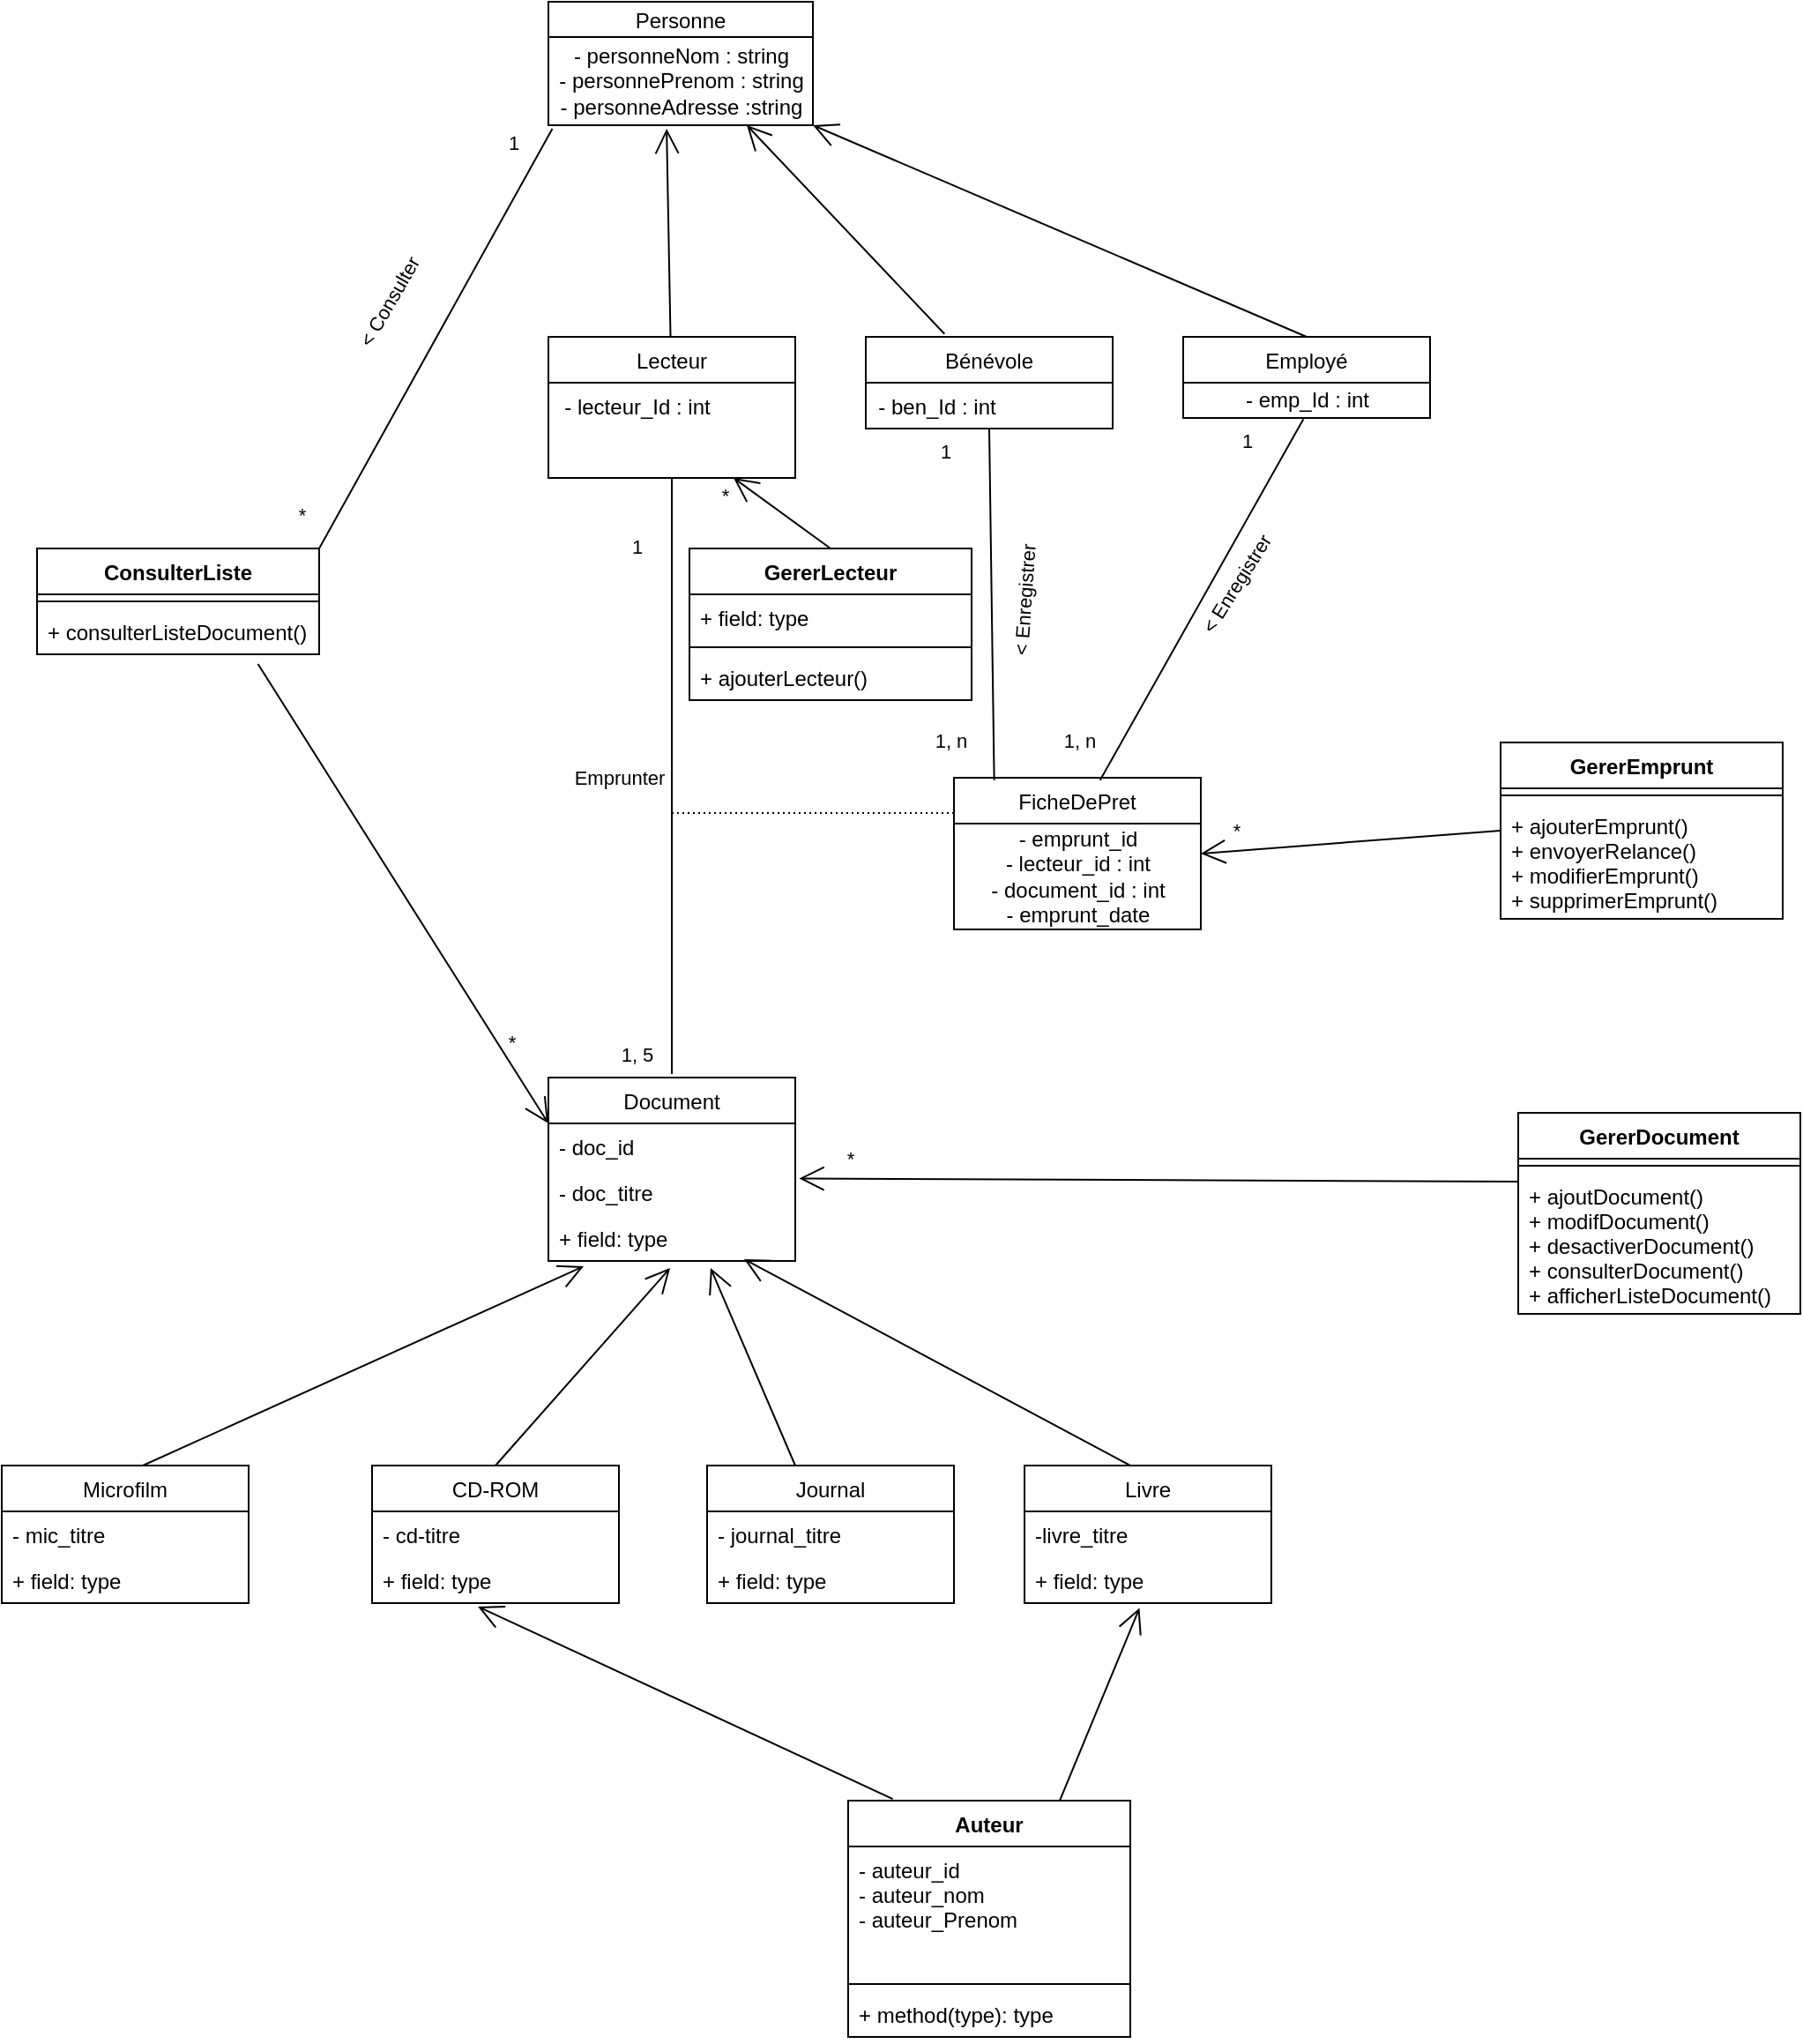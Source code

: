 <mxfile version="13.8.1" type="device"><diagram id="DH7ZW8t3cAgVNmrnWZ0l" name="Page-1"><mxGraphModel dx="2031" dy="1130" grid="1" gridSize="10" guides="1" tooltips="1" connect="1" arrows="1" fold="1" page="1" pageScale="1" pageWidth="3300" pageHeight="4681" math="0" shadow="0"><root><mxCell id="0"/><mxCell id="1" parent="0"/><mxCell id="MbdJpe9_I3-S8JE8sKtt-17" value="" style="endArrow=open;endFill=1;endSize=12;html=1;exitX=0.5;exitY=0;exitDx=0;exitDy=0;entryX=1;entryY=1;entryDx=0;entryDy=0;" edge="1" parent="1" source="MbdJpe9_I3-S8JE8sKtt-13" target="MbdJpe9_I3-S8JE8sKtt-1"><mxGeometry width="160" relative="1" as="geometry"><mxPoint x="960" y="280" as="sourcePoint"/><mxPoint x="1070" y="100" as="targetPoint"/></mxGeometry></mxCell><mxCell id="MbdJpe9_I3-S8JE8sKtt-18" value="" style="endArrow=open;endFill=1;endSize=12;html=1;entryX=0.447;entryY=1.039;entryDx=0;entryDy=0;entryPerimeter=0;" edge="1" parent="1" source="MbdJpe9_I3-S8JE8sKtt-9" target="MbdJpe9_I3-S8JE8sKtt-90"><mxGeometry width="160" relative="1" as="geometry"><mxPoint x="960" y="280" as="sourcePoint"/><mxPoint x="1010" y="160" as="targetPoint"/></mxGeometry></mxCell><mxCell id="MbdJpe9_I3-S8JE8sKtt-19" value="Document" style="swimlane;fontStyle=0;childLayout=stackLayout;horizontal=1;startSize=26;fillColor=none;horizontalStack=0;resizeParent=1;resizeParentMax=0;resizeLast=0;collapsible=1;marginBottom=0;" vertex="1" parent="1"><mxGeometry x="940" y="660" width="140" height="104" as="geometry"/></mxCell><mxCell id="MbdJpe9_I3-S8JE8sKtt-20" value="- doc_id" style="text;strokeColor=none;fillColor=none;align=left;verticalAlign=top;spacingLeft=4;spacingRight=4;overflow=hidden;rotatable=0;points=[[0,0.5],[1,0.5]];portConstraint=eastwest;" vertex="1" parent="MbdJpe9_I3-S8JE8sKtt-19"><mxGeometry y="26" width="140" height="26" as="geometry"/></mxCell><mxCell id="MbdJpe9_I3-S8JE8sKtt-21" value="- doc_titre" style="text;strokeColor=none;fillColor=none;align=left;verticalAlign=top;spacingLeft=4;spacingRight=4;overflow=hidden;rotatable=0;points=[[0,0.5],[1,0.5]];portConstraint=eastwest;" vertex="1" parent="MbdJpe9_I3-S8JE8sKtt-19"><mxGeometry y="52" width="140" height="26" as="geometry"/></mxCell><mxCell id="MbdJpe9_I3-S8JE8sKtt-22" value="+ field: type" style="text;strokeColor=none;fillColor=none;align=left;verticalAlign=top;spacingLeft=4;spacingRight=4;overflow=hidden;rotatable=0;points=[[0,0.5],[1,0.5]];portConstraint=eastwest;" vertex="1" parent="MbdJpe9_I3-S8JE8sKtt-19"><mxGeometry y="78" width="140" height="26" as="geometry"/></mxCell><mxCell id="MbdJpe9_I3-S8JE8sKtt-23" value="" style="endArrow=open;endFill=1;endSize=12;html=1;entryX=0.143;entryY=1.115;entryDx=0;entryDy=0;entryPerimeter=0;" edge="1" parent="1" target="MbdJpe9_I3-S8JE8sKtt-22"><mxGeometry width="160" relative="1" as="geometry"><mxPoint x="710" y="880" as="sourcePoint"/><mxPoint x="980" y="810" as="targetPoint"/></mxGeometry></mxCell><mxCell id="MbdJpe9_I3-S8JE8sKtt-24" value="" style="endArrow=open;endFill=1;endSize=12;html=1;entryX=0.493;entryY=1.154;entryDx=0;entryDy=0;entryPerimeter=0;" edge="1" parent="1" target="MbdJpe9_I3-S8JE8sKtt-22"><mxGeometry width="160" relative="1" as="geometry"><mxPoint x="910" y="880" as="sourcePoint"/><mxPoint x="1120" y="730" as="targetPoint"/></mxGeometry></mxCell><mxCell id="MbdJpe9_I3-S8JE8sKtt-25" value="" style="endArrow=open;endFill=1;endSize=12;html=1;entryX=0.793;entryY=0.962;entryDx=0;entryDy=0;entryPerimeter=0;" edge="1" parent="1" target="MbdJpe9_I3-S8JE8sKtt-22"><mxGeometry width="160" relative="1" as="geometry"><mxPoint x="1270" y="880" as="sourcePoint"/><mxPoint x="1120" y="730" as="targetPoint"/></mxGeometry></mxCell><mxCell id="MbdJpe9_I3-S8JE8sKtt-26" value="" style="endArrow=open;endFill=1;endSize=12;html=1;entryX=0.657;entryY=1.154;entryDx=0;entryDy=0;entryPerimeter=0;" edge="1" parent="1" target="MbdJpe9_I3-S8JE8sKtt-22"><mxGeometry width="160" relative="1" as="geometry"><mxPoint x="1080" y="880" as="sourcePoint"/><mxPoint x="1120" y="730" as="targetPoint"/></mxGeometry></mxCell><mxCell id="MbdJpe9_I3-S8JE8sKtt-27" value="Microfilm" style="swimlane;fontStyle=0;childLayout=stackLayout;horizontal=1;startSize=26;fillColor=none;horizontalStack=0;resizeParent=1;resizeParentMax=0;resizeLast=0;collapsible=1;marginBottom=0;" vertex="1" parent="1"><mxGeometry x="630" y="880" width="140" height="78" as="geometry"/></mxCell><mxCell id="MbdJpe9_I3-S8JE8sKtt-29" value="- mic_titre" style="text;strokeColor=none;fillColor=none;align=left;verticalAlign=top;spacingLeft=4;spacingRight=4;overflow=hidden;rotatable=0;points=[[0,0.5],[1,0.5]];portConstraint=eastwest;" vertex="1" parent="MbdJpe9_I3-S8JE8sKtt-27"><mxGeometry y="26" width="140" height="26" as="geometry"/></mxCell><mxCell id="MbdJpe9_I3-S8JE8sKtt-30" value="+ field: type" style="text;strokeColor=none;fillColor=none;align=left;verticalAlign=top;spacingLeft=4;spacingRight=4;overflow=hidden;rotatable=0;points=[[0,0.5],[1,0.5]];portConstraint=eastwest;" vertex="1" parent="MbdJpe9_I3-S8JE8sKtt-27"><mxGeometry y="52" width="140" height="26" as="geometry"/></mxCell><mxCell id="MbdJpe9_I3-S8JE8sKtt-31" value="Livre" style="swimlane;fontStyle=0;childLayout=stackLayout;horizontal=1;startSize=26;fillColor=none;horizontalStack=0;resizeParent=1;resizeParentMax=0;resizeLast=0;collapsible=1;marginBottom=0;" vertex="1" parent="1"><mxGeometry x="1210" y="880" width="140" height="78" as="geometry"/></mxCell><mxCell id="MbdJpe9_I3-S8JE8sKtt-33" value="-livre_titre" style="text;strokeColor=none;fillColor=none;align=left;verticalAlign=top;spacingLeft=4;spacingRight=4;overflow=hidden;rotatable=0;points=[[0,0.5],[1,0.5]];portConstraint=eastwest;" vertex="1" parent="MbdJpe9_I3-S8JE8sKtt-31"><mxGeometry y="26" width="140" height="26" as="geometry"/></mxCell><mxCell id="MbdJpe9_I3-S8JE8sKtt-34" value="+ field: type" style="text;strokeColor=none;fillColor=none;align=left;verticalAlign=top;spacingLeft=4;spacingRight=4;overflow=hidden;rotatable=0;points=[[0,0.5],[1,0.5]];portConstraint=eastwest;" vertex="1" parent="MbdJpe9_I3-S8JE8sKtt-31"><mxGeometry y="52" width="140" height="26" as="geometry"/></mxCell><mxCell id="MbdJpe9_I3-S8JE8sKtt-35" value="CD-ROM" style="swimlane;fontStyle=0;childLayout=stackLayout;horizontal=1;startSize=26;fillColor=none;horizontalStack=0;resizeParent=1;resizeParentMax=0;resizeLast=0;collapsible=1;marginBottom=0;" vertex="1" parent="1"><mxGeometry x="840" y="880" width="140" height="78" as="geometry"/></mxCell><mxCell id="MbdJpe9_I3-S8JE8sKtt-37" value="- cd-titre" style="text;strokeColor=none;fillColor=none;align=left;verticalAlign=top;spacingLeft=4;spacingRight=4;overflow=hidden;rotatable=0;points=[[0,0.5],[1,0.5]];portConstraint=eastwest;" vertex="1" parent="MbdJpe9_I3-S8JE8sKtt-35"><mxGeometry y="26" width="140" height="26" as="geometry"/></mxCell><mxCell id="MbdJpe9_I3-S8JE8sKtt-38" value="+ field: type" style="text;strokeColor=none;fillColor=none;align=left;verticalAlign=top;spacingLeft=4;spacingRight=4;overflow=hidden;rotatable=0;points=[[0,0.5],[1,0.5]];portConstraint=eastwest;" vertex="1" parent="MbdJpe9_I3-S8JE8sKtt-35"><mxGeometry y="52" width="140" height="26" as="geometry"/></mxCell><mxCell id="MbdJpe9_I3-S8JE8sKtt-39" value="" style="text;strokeColor=none;fillColor=none;align=left;verticalAlign=middle;spacingTop=-1;spacingLeft=4;spacingRight=4;rotatable=0;labelPosition=right;points=[];portConstraint=eastwest;" vertex="1" parent="1"><mxGeometry x="1030" y="730" width="20" height="14" as="geometry"/></mxCell><mxCell id="MbdJpe9_I3-S8JE8sKtt-40" value="Journal" style="swimlane;fontStyle=0;childLayout=stackLayout;horizontal=1;startSize=26;fillColor=none;horizontalStack=0;resizeParent=1;resizeParentMax=0;resizeLast=0;collapsible=1;marginBottom=0;" vertex="1" parent="1"><mxGeometry x="1030" y="880" width="140" height="78" as="geometry"/></mxCell><mxCell id="MbdJpe9_I3-S8JE8sKtt-42" value="- journal_titre" style="text;strokeColor=none;fillColor=none;align=left;verticalAlign=top;spacingLeft=4;spacingRight=4;overflow=hidden;rotatable=0;points=[[0,0.5],[1,0.5]];portConstraint=eastwest;" vertex="1" parent="MbdJpe9_I3-S8JE8sKtt-40"><mxGeometry y="26" width="140" height="26" as="geometry"/></mxCell><mxCell id="MbdJpe9_I3-S8JE8sKtt-43" value="+ field: type" style="text;strokeColor=none;fillColor=none;align=left;verticalAlign=top;spacingLeft=4;spacingRight=4;overflow=hidden;rotatable=0;points=[[0,0.5],[1,0.5]];portConstraint=eastwest;" vertex="1" parent="MbdJpe9_I3-S8JE8sKtt-40"><mxGeometry y="52" width="140" height="26" as="geometry"/></mxCell><mxCell id="MbdJpe9_I3-S8JE8sKtt-44" value="" style="endArrow=none;html=1;rounded=0;entryX=0.5;entryY=1;entryDx=0;entryDy=0;exitX=0.5;exitY=0;exitDx=0;exitDy=0;" edge="1" parent="1" target="MbdJpe9_I3-S8JE8sKtt-9"><mxGeometry relative="1" as="geometry"><mxPoint x="1010" y="658" as="sourcePoint"/><mxPoint x="1010" y="290" as="targetPoint"/></mxGeometry></mxCell><mxCell id="MbdJpe9_I3-S8JE8sKtt-52" value="1" style="edgeLabel;html=1;align=center;verticalAlign=middle;resizable=0;points=[];" vertex="1" connectable="0" parent="MbdJpe9_I3-S8JE8sKtt-44"><mxGeometry x="0.946" y="1" relative="1" as="geometry"><mxPoint x="-19" y="29.65" as="offset"/></mxGeometry></mxCell><mxCell id="MbdJpe9_I3-S8JE8sKtt-53" value="1, 5" style="edgeLabel;html=1;align=center;verticalAlign=middle;resizable=0;points=[];" vertex="1" connectable="0" parent="MbdJpe9_I3-S8JE8sKtt-44"><mxGeometry x="-0.935" y="-2" relative="1" as="geometry"><mxPoint x="-22" as="offset"/></mxGeometry></mxCell><mxCell id="MbdJpe9_I3-S8JE8sKtt-56" value="Emprunter" style="edgeLabel;html=1;align=center;verticalAlign=middle;resizable=0;points=[];" vertex="1" connectable="0" parent="MbdJpe9_I3-S8JE8sKtt-44"><mxGeometry x="0.06" y="-2" relative="1" as="geometry"><mxPoint x="-32" y="10.82" as="offset"/></mxGeometry></mxCell><mxCell id="MbdJpe9_I3-S8JE8sKtt-45" value="" style="endArrow=none;html=1;rounded=0;dashed=1;dashPattern=1 2;" edge="1" parent="1"><mxGeometry relative="1" as="geometry"><mxPoint x="1010" y="510" as="sourcePoint"/><mxPoint x="1170" y="510" as="targetPoint"/></mxGeometry></mxCell><mxCell id="MbdJpe9_I3-S8JE8sKtt-9" value="Lecteur" style="swimlane;fontStyle=0;childLayout=stackLayout;horizontal=1;startSize=26;fillColor=none;horizontalStack=0;resizeParent=1;resizeParentMax=0;resizeLast=0;collapsible=1;marginBottom=0;" vertex="1" parent="1"><mxGeometry x="940" y="240" width="140" height="80" as="geometry"/></mxCell><mxCell id="MbdJpe9_I3-S8JE8sKtt-51" value="" style="endArrow=none;html=1;rounded=0;entryX=0.487;entryY=1.032;entryDx=0;entryDy=0;exitX=0.592;exitY=0.016;exitDx=0;exitDy=0;entryPerimeter=0;exitPerimeter=0;" edge="1" parent="1" source="MbdJpe9_I3-S8JE8sKtt-47" target="MbdJpe9_I3-S8JE8sKtt-87"><mxGeometry relative="1" as="geometry"><mxPoint x="1250.0" y="494" as="sourcePoint"/><mxPoint x="1380.0" y="290" as="targetPoint"/></mxGeometry></mxCell><mxCell id="MbdJpe9_I3-S8JE8sKtt-54" value="1" style="edgeLabel;html=1;align=center;verticalAlign=middle;resizable=0;points=[];" vertex="1" connectable="0" parent="MbdJpe9_I3-S8JE8sKtt-51"><mxGeometry x="0.876" y="1" relative="1" as="geometry"><mxPoint x="-24" as="offset"/></mxGeometry></mxCell><mxCell id="MbdJpe9_I3-S8JE8sKtt-55" value="1, n" style="edgeLabel;html=1;align=center;verticalAlign=middle;resizable=0;points=[];" vertex="1" connectable="0" parent="MbdJpe9_I3-S8JE8sKtt-51"><mxGeometry x="-0.775" relative="1" as="geometry"><mxPoint x="-25" as="offset"/></mxGeometry></mxCell><mxCell id="MbdJpe9_I3-S8JE8sKtt-57" value="&amp;lt; Enregistrer" style="edgeLabel;html=1;align=center;verticalAlign=middle;resizable=0;points=[];rotation=-58;" vertex="1" connectable="0" parent="MbdJpe9_I3-S8JE8sKtt-51"><mxGeometry x="0.112" y="-2" relative="1" as="geometry"><mxPoint x="11.3" y="1.43" as="offset"/></mxGeometry></mxCell><mxCell id="MbdJpe9_I3-S8JE8sKtt-47" value="FicheDePret" style="swimlane;fontStyle=0;childLayout=stackLayout;horizontal=1;startSize=26;fillColor=none;horizontalStack=0;resizeParent=1;resizeParentMax=0;resizeLast=0;collapsible=1;marginBottom=0;" vertex="1" parent="1"><mxGeometry x="1170" y="490" width="140" height="86" as="geometry"/></mxCell><mxCell id="MbdJpe9_I3-S8JE8sKtt-91" value="&lt;div&gt;- emprunt_id&lt;br&gt;&lt;/div&gt;&lt;div&gt;- lecteur_id : int&lt;/div&gt;&lt;div&gt;- document_id : int&lt;/div&gt;&lt;div&gt;- emprunt_date&lt;br&gt;&lt;/div&gt;" style="text;html=1;align=center;verticalAlign=middle;resizable=0;points=[];autosize=1;" vertex="1" parent="MbdJpe9_I3-S8JE8sKtt-47"><mxGeometry y="26" width="140" height="60" as="geometry"/></mxCell><mxCell id="MbdJpe9_I3-S8JE8sKtt-1" value="Personne" style="swimlane;fontStyle=0;childLayout=stackLayout;horizontal=1;startSize=20;fillColor=none;horizontalStack=0;resizeParent=1;resizeParentMax=0;resizeLast=0;collapsible=1;marginBottom=0;" vertex="1" parent="1"><mxGeometry x="940" y="50" width="150" height="70" as="geometry"/></mxCell><mxCell id="MbdJpe9_I3-S8JE8sKtt-90" value="&lt;div&gt;- personneNom : string&lt;br&gt;&lt;/div&gt;&lt;div&gt;- personnePrenom : string&lt;br&gt;&lt;/div&gt;&lt;div&gt;- personneAdresse :string&lt;br&gt;&lt;/div&gt;" style="text;html=1;align=center;verticalAlign=middle;resizable=0;points=[];autosize=1;" vertex="1" parent="MbdJpe9_I3-S8JE8sKtt-1"><mxGeometry y="20" width="150" height="50" as="geometry"/></mxCell><mxCell id="MbdJpe9_I3-S8JE8sKtt-58" value="" style="endArrow=open;endFill=1;endSize=12;html=1;exitX=0.319;exitY=-0.031;exitDx=0;exitDy=0;exitPerimeter=0;entryX=0.75;entryY=1;entryDx=0;entryDy=0;" edge="1" parent="1" source="MbdJpe9_I3-S8JE8sKtt-59" target="MbdJpe9_I3-S8JE8sKtt-1"><mxGeometry width="160" relative="1" as="geometry"><mxPoint x="1440" y="240" as="sourcePoint"/><mxPoint x="1040" y="130" as="targetPoint"/></mxGeometry></mxCell><mxCell id="MbdJpe9_I3-S8JE8sKtt-63" value="" style="endArrow=none;html=1;rounded=0;entryX=0.5;entryY=1;entryDx=0;entryDy=0;exitX=0.163;exitY=0.016;exitDx=0;exitDy=0;exitPerimeter=0;" edge="1" parent="1" source="MbdJpe9_I3-S8JE8sKtt-47" target="MbdJpe9_I3-S8JE8sKtt-59"><mxGeometry relative="1" as="geometry"><mxPoint x="1429.41" y="490" as="sourcePoint"/><mxPoint x="1429.41" y="292" as="targetPoint"/></mxGeometry></mxCell><mxCell id="MbdJpe9_I3-S8JE8sKtt-64" value="1" style="edgeLabel;html=1;align=center;verticalAlign=middle;resizable=0;points=[];" vertex="1" connectable="0" parent="MbdJpe9_I3-S8JE8sKtt-63"><mxGeometry x="0.876" y="1" relative="1" as="geometry"><mxPoint x="-24" as="offset"/></mxGeometry></mxCell><mxCell id="MbdJpe9_I3-S8JE8sKtt-65" value="1, n" style="edgeLabel;html=1;align=center;verticalAlign=middle;resizable=0;points=[];" vertex="1" connectable="0" parent="MbdJpe9_I3-S8JE8sKtt-63"><mxGeometry x="-0.775" relative="1" as="geometry"><mxPoint x="-25" as="offset"/></mxGeometry></mxCell><mxCell id="MbdJpe9_I3-S8JE8sKtt-66" value="&amp;lt; Enregistrer" style="edgeLabel;html=1;align=center;verticalAlign=middle;resizable=0;points=[];rotation=-86;" vertex="1" connectable="0" parent="MbdJpe9_I3-S8JE8sKtt-63"><mxGeometry x="0.112" y="-2" relative="1" as="geometry"><mxPoint x="16.74" y="9" as="offset"/></mxGeometry></mxCell><mxCell id="MbdJpe9_I3-S8JE8sKtt-59" value="Bénévole" style="swimlane;fontStyle=0;childLayout=stackLayout;horizontal=1;startSize=26;fillColor=none;horizontalStack=0;resizeParent=1;resizeParentMax=0;resizeLast=0;collapsible=1;marginBottom=0;" vertex="1" parent="1"><mxGeometry x="1120" y="240" width="140" height="52" as="geometry"/></mxCell><mxCell id="MbdJpe9_I3-S8JE8sKtt-13" value="Employé" style="swimlane;fontStyle=0;childLayout=stackLayout;horizontal=1;startSize=26;fillColor=none;horizontalStack=0;resizeParent=1;resizeParentMax=0;resizeLast=0;collapsible=1;marginBottom=0;" vertex="1" parent="1"><mxGeometry x="1300" y="240" width="140" height="46" as="geometry"/></mxCell><mxCell id="MbdJpe9_I3-S8JE8sKtt-87" value="- emp_Id : int" style="text;html=1;align=center;verticalAlign=middle;resizable=0;points=[];autosize=1;" vertex="1" parent="MbdJpe9_I3-S8JE8sKtt-13"><mxGeometry y="26" width="140" height="20" as="geometry"/></mxCell><mxCell id="MbdJpe9_I3-S8JE8sKtt-67" value="" style="endArrow=open;endFill=1;endSize=12;html=1;entryX=0.75;entryY=1;entryDx=0;entryDy=0;exitX=0.5;exitY=0;exitDx=0;exitDy=0;" edge="1" parent="1" source="MbdJpe9_I3-S8JE8sKtt-68" target="MbdJpe9_I3-S8JE8sKtt-9"><mxGeometry width="160" relative="1" as="geometry"><mxPoint x="780" y="265.41" as="sourcePoint"/><mxPoint x="940" y="265.41" as="targetPoint"/></mxGeometry></mxCell><mxCell id="MbdJpe9_I3-S8JE8sKtt-110" value="*" style="edgeLabel;html=1;align=center;verticalAlign=middle;resizable=0;points=[];" vertex="1" connectable="0" parent="MbdJpe9_I3-S8JE8sKtt-67"><mxGeometry x="-0.508" y="-3" relative="1" as="geometry"><mxPoint x="-48.44" y="-17.89" as="offset"/></mxGeometry></mxCell><mxCell id="MbdJpe9_I3-S8JE8sKtt-72" value="GererEmprunt" style="swimlane;fontStyle=1;align=center;verticalAlign=top;childLayout=stackLayout;horizontal=1;startSize=26;horizontalStack=0;resizeParent=1;resizeParentMax=0;resizeLast=0;collapsible=1;marginBottom=0;" vertex="1" parent="1"><mxGeometry x="1480" y="470" width="160" height="100" as="geometry"/></mxCell><mxCell id="MbdJpe9_I3-S8JE8sKtt-74" value="" style="line;strokeWidth=1;fillColor=none;align=left;verticalAlign=middle;spacingTop=-1;spacingLeft=3;spacingRight=3;rotatable=0;labelPosition=right;points=[];portConstraint=eastwest;" vertex="1" parent="MbdJpe9_I3-S8JE8sKtt-72"><mxGeometry y="26" width="160" height="8" as="geometry"/></mxCell><mxCell id="MbdJpe9_I3-S8JE8sKtt-75" value="+ ajouterEmprunt()&#xA;+ envoyerRelance()&#xA;+ modifierEmprunt()&#xA;+ supprimerEmprunt()&#xA;" style="text;strokeColor=none;fillColor=none;align=left;verticalAlign=top;spacingLeft=4;spacingRight=4;overflow=hidden;rotatable=0;points=[[0,0.5],[1,0.5]];portConstraint=eastwest;" vertex="1" parent="MbdJpe9_I3-S8JE8sKtt-72"><mxGeometry y="34" width="160" height="66" as="geometry"/></mxCell><mxCell id="MbdJpe9_I3-S8JE8sKtt-76" value="" style="endArrow=open;endFill=1;endSize=12;html=1;entryX=1;entryY=0.5;entryDx=0;entryDy=0;exitX=0;exitY=0.242;exitDx=0;exitDy=0;exitPerimeter=0;" edge="1" parent="1" source="MbdJpe9_I3-S8JE8sKtt-75" target="MbdJpe9_I3-S8JE8sKtt-47"><mxGeometry width="160" relative="1" as="geometry"><mxPoint x="1470" y="520" as="sourcePoint"/><mxPoint x="1120" y="510" as="targetPoint"/></mxGeometry></mxCell><mxCell id="MbdJpe9_I3-S8JE8sKtt-108" value="*" style="edgeLabel;html=1;align=center;verticalAlign=middle;resizable=0;points=[];" vertex="1" connectable="0" parent="MbdJpe9_I3-S8JE8sKtt-76"><mxGeometry x="0.577" y="-1" relative="1" as="geometry"><mxPoint x="-16.2" y="-9.22" as="offset"/></mxGeometry></mxCell><mxCell id="MbdJpe9_I3-S8JE8sKtt-77" value="GererDocument" style="swimlane;fontStyle=1;align=center;verticalAlign=top;childLayout=stackLayout;horizontal=1;startSize=26;horizontalStack=0;resizeParent=1;resizeParentMax=0;resizeLast=0;collapsible=1;marginBottom=0;" vertex="1" parent="1"><mxGeometry x="1490" y="680" width="160" height="114" as="geometry"/></mxCell><mxCell id="MbdJpe9_I3-S8JE8sKtt-79" value="" style="line;strokeWidth=1;fillColor=none;align=left;verticalAlign=middle;spacingTop=-1;spacingLeft=3;spacingRight=3;rotatable=0;labelPosition=right;points=[];portConstraint=eastwest;" vertex="1" parent="MbdJpe9_I3-S8JE8sKtt-77"><mxGeometry y="26" width="160" height="8" as="geometry"/></mxCell><mxCell id="MbdJpe9_I3-S8JE8sKtt-80" value="+ ajoutDocument()&#xA;+ modifDocument()&#xA;+ desactiverDocument()&#xA;+ consulterDocument()&#xA;+ afficherListeDocument()&#xA;&#xA;" style="text;strokeColor=none;fillColor=none;align=left;verticalAlign=top;spacingLeft=4;spacingRight=4;overflow=hidden;rotatable=0;points=[[0,0.5],[1,0.5]];portConstraint=eastwest;" vertex="1" parent="MbdJpe9_I3-S8JE8sKtt-77"><mxGeometry y="34" width="160" height="80" as="geometry"/></mxCell><mxCell id="MbdJpe9_I3-S8JE8sKtt-85" value="" style="endArrow=open;endFill=1;endSize=12;html=1;entryX=1.016;entryY=0.201;entryDx=0;entryDy=0;entryPerimeter=0;exitX=0;exitY=0.5;exitDx=0;exitDy=0;" edge="1" parent="1" target="MbdJpe9_I3-S8JE8sKtt-21"><mxGeometry width="160" relative="1" as="geometry"><mxPoint x="1490.0" y="719" as="sourcePoint"/><mxPoint x="1120" y="580" as="targetPoint"/></mxGeometry></mxCell><mxCell id="MbdJpe9_I3-S8JE8sKtt-107" value="*" style="edgeLabel;html=1;align=center;verticalAlign=middle;resizable=0;points=[];" vertex="1" connectable="0" parent="MbdJpe9_I3-S8JE8sKtt-85"><mxGeometry x="0.821" y="2" relative="1" as="geometry"><mxPoint x="-8.23" y="-13.38" as="offset"/></mxGeometry></mxCell><mxCell id="MbdJpe9_I3-S8JE8sKtt-88" value="- ben_Id : int" style="text;html=1;align=center;verticalAlign=middle;resizable=0;points=[];autosize=1;" vertex="1" parent="1"><mxGeometry x="1120" y="270" width="80" height="20" as="geometry"/></mxCell><mxCell id="MbdJpe9_I3-S8JE8sKtt-89" value="- lecteur_Id : int" style="text;html=1;align=center;verticalAlign=middle;resizable=0;points=[];autosize=1;" vertex="1" parent="1"><mxGeometry x="940" y="270" width="100" height="20" as="geometry"/></mxCell><mxCell id="MbdJpe9_I3-S8JE8sKtt-92" value="Auteur" style="swimlane;fontStyle=1;align=center;verticalAlign=top;childLayout=stackLayout;horizontal=1;startSize=26;horizontalStack=0;resizeParent=1;resizeParentMax=0;resizeLast=0;collapsible=1;marginBottom=0;" vertex="1" parent="1"><mxGeometry x="1110" y="1070" width="160" height="134" as="geometry"/></mxCell><mxCell id="MbdJpe9_I3-S8JE8sKtt-93" value="- auteur_id&#xA;- auteur_nom&#xA;- auteur_Prenom&#xA;" style="text;strokeColor=none;fillColor=none;align=left;verticalAlign=top;spacingLeft=4;spacingRight=4;overflow=hidden;rotatable=0;points=[[0,0.5],[1,0.5]];portConstraint=eastwest;" vertex="1" parent="MbdJpe9_I3-S8JE8sKtt-92"><mxGeometry y="26" width="160" height="74" as="geometry"/></mxCell><mxCell id="MbdJpe9_I3-S8JE8sKtt-94" value="" style="line;strokeWidth=1;fillColor=none;align=left;verticalAlign=middle;spacingTop=-1;spacingLeft=3;spacingRight=3;rotatable=0;labelPosition=right;points=[];portConstraint=eastwest;" vertex="1" parent="MbdJpe9_I3-S8JE8sKtt-92"><mxGeometry y="100" width="160" height="8" as="geometry"/></mxCell><mxCell id="MbdJpe9_I3-S8JE8sKtt-95" value="+ method(type): type" style="text;strokeColor=none;fillColor=none;align=left;verticalAlign=top;spacingLeft=4;spacingRight=4;overflow=hidden;rotatable=0;points=[[0,0.5],[1,0.5]];portConstraint=eastwest;" vertex="1" parent="MbdJpe9_I3-S8JE8sKtt-92"><mxGeometry y="108" width="160" height="26" as="geometry"/></mxCell><mxCell id="MbdJpe9_I3-S8JE8sKtt-96" value="" style="endArrow=open;endFill=1;endSize=12;html=1;exitX=0.75;exitY=0;exitDx=0;exitDy=0;entryX=0.466;entryY=1.106;entryDx=0;entryDy=0;entryPerimeter=0;" edge="1" parent="1" source="MbdJpe9_I3-S8JE8sKtt-92" target="MbdJpe9_I3-S8JE8sKtt-34"><mxGeometry width="160" relative="1" as="geometry"><mxPoint x="1240" y="1030" as="sourcePoint"/><mxPoint x="1400" y="1030" as="targetPoint"/></mxGeometry></mxCell><mxCell id="MbdJpe9_I3-S8JE8sKtt-97" value="" style="endArrow=open;endFill=1;endSize=12;html=1;entryX=0.429;entryY=1.077;entryDx=0;entryDy=0;entryPerimeter=0;exitX=0.158;exitY=-0.007;exitDx=0;exitDy=0;exitPerimeter=0;" edge="1" parent="1" source="MbdJpe9_I3-S8JE8sKtt-92" target="MbdJpe9_I3-S8JE8sKtt-38"><mxGeometry width="160" relative="1" as="geometry"><mxPoint x="920" y="1090" as="sourcePoint"/><mxPoint x="1080" y="1090" as="targetPoint"/></mxGeometry></mxCell><mxCell id="MbdJpe9_I3-S8JE8sKtt-98" value="ConsulterListe" style="swimlane;fontStyle=1;align=center;verticalAlign=top;childLayout=stackLayout;horizontal=1;startSize=26;horizontalStack=0;resizeParent=1;resizeParentMax=0;resizeLast=0;collapsible=1;marginBottom=0;" vertex="1" parent="1"><mxGeometry x="650" y="360" width="160" height="60" as="geometry"/></mxCell><mxCell id="MbdJpe9_I3-S8JE8sKtt-100" value="" style="line;strokeWidth=1;fillColor=none;align=left;verticalAlign=middle;spacingTop=-1;spacingLeft=3;spacingRight=3;rotatable=0;labelPosition=right;points=[];portConstraint=eastwest;" vertex="1" parent="MbdJpe9_I3-S8JE8sKtt-98"><mxGeometry y="26" width="160" height="8" as="geometry"/></mxCell><mxCell id="MbdJpe9_I3-S8JE8sKtt-101" value="+ consulterListeDocument()" style="text;strokeColor=none;fillColor=none;align=left;verticalAlign=top;spacingLeft=4;spacingRight=4;overflow=hidden;rotatable=0;points=[[0,0.5],[1,0.5]];portConstraint=eastwest;" vertex="1" parent="MbdJpe9_I3-S8JE8sKtt-98"><mxGeometry y="34" width="160" height="26" as="geometry"/></mxCell><mxCell id="MbdJpe9_I3-S8JE8sKtt-102" value="" style="endArrow=open;endFill=1;endSize=12;html=1;exitX=0.783;exitY=1.21;exitDx=0;exitDy=0;exitPerimeter=0;entryX=0;entryY=0.25;entryDx=0;entryDy=0;" edge="1" parent="1" source="MbdJpe9_I3-S8JE8sKtt-101" target="MbdJpe9_I3-S8JE8sKtt-19"><mxGeometry width="160" relative="1" as="geometry"><mxPoint x="930" y="500" as="sourcePoint"/><mxPoint x="1090" y="500" as="targetPoint"/></mxGeometry></mxCell><mxCell id="MbdJpe9_I3-S8JE8sKtt-109" value="*" style="edgeLabel;html=1;align=center;verticalAlign=middle;resizable=0;points=[];" vertex="1" connectable="0" parent="MbdJpe9_I3-S8JE8sKtt-102"><mxGeometry x="0.792" y="-3" relative="1" as="geometry"><mxPoint x="-1" y="-20.75" as="offset"/></mxGeometry></mxCell><mxCell id="MbdJpe9_I3-S8JE8sKtt-103" value="" style="endArrow=none;html=1;rounded=0;entryX=0.015;entryY=1.039;entryDx=0;entryDy=0;exitX=1;exitY=0;exitDx=0;exitDy=0;entryPerimeter=0;" edge="1" parent="1" source="MbdJpe9_I3-S8JE8sKtt-98" target="MbdJpe9_I3-S8JE8sKtt-90"><mxGeometry relative="1" as="geometry"><mxPoint x="930" y="500" as="sourcePoint"/><mxPoint x="1090" y="500" as="targetPoint"/></mxGeometry></mxCell><mxCell id="MbdJpe9_I3-S8JE8sKtt-104" value="1" style="edgeLabel;html=1;align=center;verticalAlign=middle;resizable=0;points=[];" vertex="1" connectable="0" parent="MbdJpe9_I3-S8JE8sKtt-103"><mxGeometry x="0.761" y="-2" relative="1" as="geometry"><mxPoint x="-8.3" y="-21.17" as="offset"/></mxGeometry></mxCell><mxCell id="MbdJpe9_I3-S8JE8sKtt-105" value="*" style="edgeLabel;html=1;align=center;verticalAlign=middle;resizable=0;points=[];" vertex="1" connectable="0" parent="MbdJpe9_I3-S8JE8sKtt-103"><mxGeometry x="-0.845" y="2" relative="1" as="geometry"><mxPoint x="-18.54" as="offset"/></mxGeometry></mxCell><mxCell id="MbdJpe9_I3-S8JE8sKtt-106" value="&amp;lt; Consulter" style="edgeLabel;html=1;align=center;verticalAlign=middle;resizable=0;points=[];rotation=-60;" vertex="1" connectable="0" parent="MbdJpe9_I3-S8JE8sKtt-103"><mxGeometry x="0.102" y="2" relative="1" as="geometry"><mxPoint x="-31.38" y="-7.39" as="offset"/></mxGeometry></mxCell><mxCell id="MbdJpe9_I3-S8JE8sKtt-68" value="GererLecteur" style="swimlane;fontStyle=1;align=center;verticalAlign=top;childLayout=stackLayout;horizontal=1;startSize=26;horizontalStack=0;resizeParent=1;resizeParentMax=0;resizeLast=0;collapsible=1;marginBottom=0;" vertex="1" parent="1"><mxGeometry x="1020.0" y="360.0" width="160" height="86" as="geometry"/></mxCell><mxCell id="MbdJpe9_I3-S8JE8sKtt-69" value="+ field: type" style="text;strokeColor=none;fillColor=none;align=left;verticalAlign=top;spacingLeft=4;spacingRight=4;overflow=hidden;rotatable=0;points=[[0,0.5],[1,0.5]];portConstraint=eastwest;" vertex="1" parent="MbdJpe9_I3-S8JE8sKtt-68"><mxGeometry y="26" width="160" height="26" as="geometry"/></mxCell><mxCell id="MbdJpe9_I3-S8JE8sKtt-70" value="" style="line;strokeWidth=1;fillColor=none;align=left;verticalAlign=middle;spacingTop=-1;spacingLeft=3;spacingRight=3;rotatable=0;labelPosition=right;points=[];portConstraint=eastwest;" vertex="1" parent="MbdJpe9_I3-S8JE8sKtt-68"><mxGeometry y="52" width="160" height="8" as="geometry"/></mxCell><mxCell id="MbdJpe9_I3-S8JE8sKtt-71" value="+ ajouterLecteur()" style="text;strokeColor=none;fillColor=none;align=left;verticalAlign=top;spacingLeft=4;spacingRight=4;overflow=hidden;rotatable=0;points=[[0,0.5],[1,0.5]];portConstraint=eastwest;" vertex="1" parent="MbdJpe9_I3-S8JE8sKtt-68"><mxGeometry y="60" width="160" height="26" as="geometry"/></mxCell></root></mxGraphModel></diagram></mxfile>